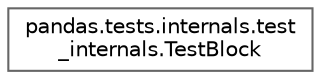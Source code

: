 digraph "Graphical Class Hierarchy"
{
 // LATEX_PDF_SIZE
  bgcolor="transparent";
  edge [fontname=Helvetica,fontsize=10,labelfontname=Helvetica,labelfontsize=10];
  node [fontname=Helvetica,fontsize=10,shape=box,height=0.2,width=0.4];
  rankdir="LR";
  Node0 [id="Node000000",label="pandas.tests.internals.test\l_internals.TestBlock",height=0.2,width=0.4,color="grey40", fillcolor="white", style="filled",URL="$d8/d9d/classpandas_1_1tests_1_1internals_1_1test__internals_1_1TestBlock.html",tooltip=" "];
}
